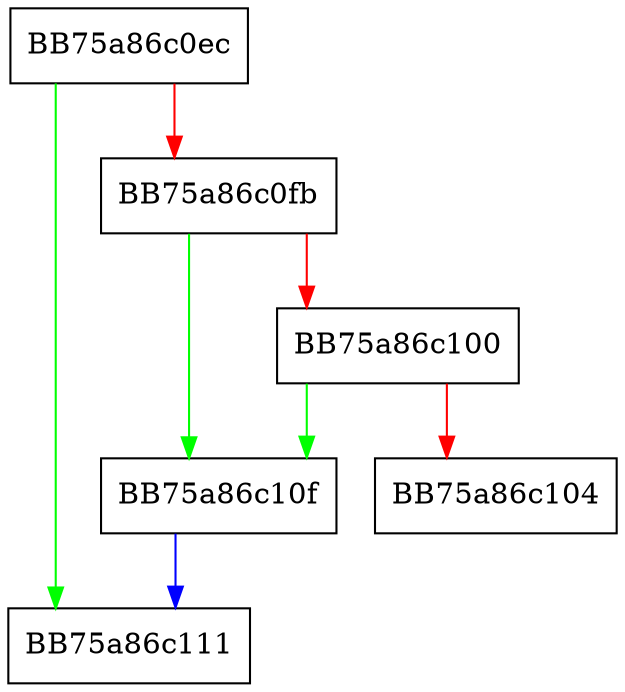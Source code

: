digraph AdjustFileTime {
  node [shape="box"];
  graph [splines=ortho];
  BB75a86c0ec -> BB75a86c111 [color="green"];
  BB75a86c0ec -> BB75a86c0fb [color="red"];
  BB75a86c0fb -> BB75a86c10f [color="green"];
  BB75a86c0fb -> BB75a86c100 [color="red"];
  BB75a86c100 -> BB75a86c10f [color="green"];
  BB75a86c100 -> BB75a86c104 [color="red"];
  BB75a86c10f -> BB75a86c111 [color="blue"];
}